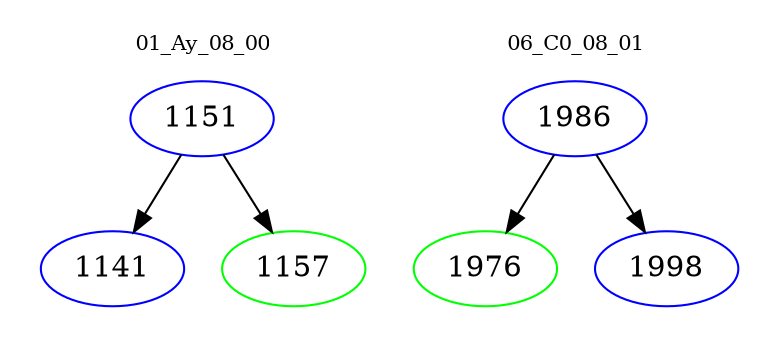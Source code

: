 digraph{
subgraph cluster_0 {
color = white
label = "01_Ay_08_00";
fontsize=10;
T0_1151 [label="1151", color="blue"]
T0_1151 -> T0_1141 [color="black"]
T0_1141 [label="1141", color="blue"]
T0_1151 -> T0_1157 [color="black"]
T0_1157 [label="1157", color="green"]
}
subgraph cluster_1 {
color = white
label = "06_C0_08_01";
fontsize=10;
T1_1986 [label="1986", color="blue"]
T1_1986 -> T1_1976 [color="black"]
T1_1976 [label="1976", color="green"]
T1_1986 -> T1_1998 [color="black"]
T1_1998 [label="1998", color="blue"]
}
}
